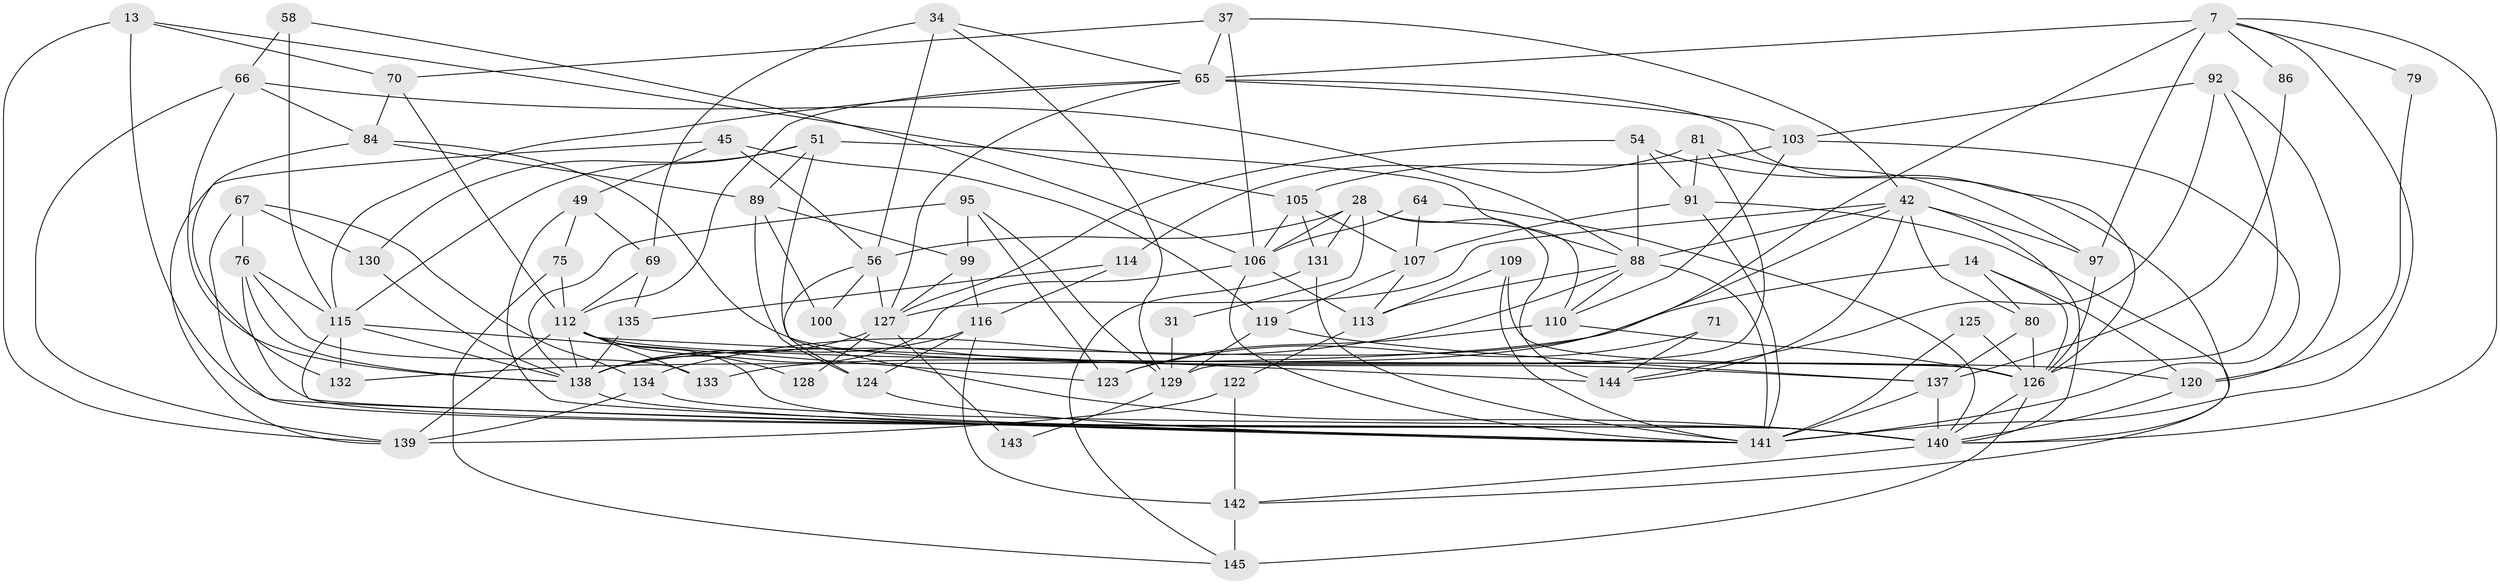 // original degree distribution, {4: 0.296551724137931, 6: 0.10344827586206896, 3: 0.18620689655172415, 5: 0.15862068965517243, 2: 0.19310344827586207, 8: 0.020689655172413793, 7: 0.041379310344827586}
// Generated by graph-tools (version 1.1) at 2025/51/03/09/25 04:51:59]
// undirected, 72 vertices, 178 edges
graph export_dot {
graph [start="1"]
  node [color=gray90,style=filled];
  7;
  13;
  14 [super="+9"];
  28;
  31;
  34;
  37;
  42 [super="+2"];
  45;
  49;
  51 [super="+25"];
  54 [super="+29"];
  56;
  58;
  64;
  65 [super="+46"];
  66 [super="+48"];
  67 [super="+3"];
  69;
  70;
  71;
  75;
  76;
  79;
  80;
  81;
  84 [super="+22"];
  86;
  88 [super="+78+63"];
  89;
  91 [super="+36"];
  92;
  95 [super="+55"];
  97;
  99 [super="+83"];
  100 [super="+40"];
  103 [super="+57"];
  105;
  106 [super="+59+12"];
  107 [super="+16"];
  109;
  110 [super="+102"];
  112 [super="+41+47"];
  113 [super="+53"];
  114 [super="+26"];
  115 [super="+27"];
  116 [super="+108"];
  119;
  120 [super="+18"];
  122 [super="+19"];
  123 [super="+43"];
  124 [super="+90"];
  125;
  126 [super="+15+52+61"];
  127 [super="+118+121"];
  128;
  129 [super="+32"];
  130 [super="+87"];
  131 [super="+39"];
  132 [super="+68"];
  133 [super="+85"];
  134 [super="+38"];
  135;
  137 [super="+23+136+72"];
  138 [super="+6+111"];
  139 [super="+98"];
  140 [super="+10+20+94+104"];
  141 [super="+74+35+117"];
  142 [super="+82"];
  143;
  144 [super="+77"];
  145 [super="+96"];
  7 -- 140;
  7 -- 97;
  7 -- 79;
  7 -- 86;
  7 -- 133 [weight=2];
  7 -- 141;
  7 -- 65;
  13 -- 105;
  13 -- 70;
  13 -- 140;
  13 -- 139;
  14 -- 126 [weight=2];
  14 -- 80;
  14 -- 132;
  14 -- 120 [weight=2];
  28 -- 56;
  28 -- 31;
  28 -- 131 [weight=2];
  28 -- 106;
  28 -- 144;
  28 -- 110;
  31 -- 129;
  34 -- 69;
  34 -- 56;
  34 -- 129;
  34 -- 65;
  37 -- 70;
  37 -- 65;
  37 -- 42;
  37 -- 106;
  42 -- 80 [weight=2];
  42 -- 97;
  42 -- 88;
  42 -- 140;
  42 -- 144;
  42 -- 127;
  42 -- 138;
  45 -- 119;
  45 -- 49;
  45 -- 56;
  45 -- 139;
  49 -- 69;
  49 -- 75;
  49 -- 141;
  51 -- 130;
  51 -- 89;
  51 -- 115;
  51 -- 140;
  51 -- 88;
  54 -- 91;
  54 -- 140;
  54 -- 88 [weight=2];
  54 -- 127;
  56 -- 124 [weight=2];
  56 -- 100;
  56 -- 127;
  58 -- 106;
  58 -- 66;
  58 -- 115;
  64 -- 107;
  64 -- 140;
  64 -- 106;
  65 -- 127 [weight=2];
  65 -- 126 [weight=2];
  65 -- 103 [weight=2];
  65 -- 112;
  65 -- 115;
  66 -- 138;
  66 -- 84;
  66 -- 139;
  66 -- 88;
  67 -- 76;
  67 -- 130;
  67 -- 141;
  67 -- 134 [weight=2];
  69 -- 135;
  69 -- 112;
  70 -- 84;
  70 -- 112;
  71 -- 123;
  71 -- 144;
  75 -- 112 [weight=2];
  75 -- 145;
  76 -- 133;
  76 -- 140;
  76 -- 115;
  76 -- 138;
  79 -- 120;
  80 -- 137 [weight=3];
  80 -- 126;
  81 -- 129;
  81 -- 97;
  81 -- 114;
  81 -- 91;
  84 -- 89;
  84 -- 126;
  84 -- 132;
  86 -- 137;
  88 -- 113 [weight=2];
  88 -- 141 [weight=2];
  88 -- 134;
  88 -- 110;
  89 -- 124;
  89 -- 99;
  89 -- 100;
  91 -- 142;
  91 -- 107;
  91 -- 141 [weight=3];
  92 -- 120;
  92 -- 144;
  92 -- 126;
  92 -- 103;
  95 -- 129 [weight=2];
  95 -- 99 [weight=2];
  95 -- 123;
  95 -- 138;
  97 -- 126;
  99 -- 116;
  99 -- 127;
  100 -- 137;
  103 -- 105;
  103 -- 141;
  103 -- 110;
  105 -- 107;
  105 -- 131;
  105 -- 106;
  106 -- 141;
  106 -- 113 [weight=2];
  106 -- 138 [weight=4];
  107 -- 113;
  107 -- 119;
  109 -- 113;
  109 -- 141;
  109 -- 126;
  110 -- 126;
  110 -- 123;
  112 -- 128;
  112 -- 140;
  112 -- 139 [weight=3];
  112 -- 120;
  112 -- 133;
  112 -- 144 [weight=2];
  112 -- 138;
  113 -- 122;
  114 -- 135 [weight=2];
  114 -- 116;
  115 -- 138;
  115 -- 123 [weight=2];
  115 -- 132;
  115 -- 141;
  116 -- 142;
  116 -- 124;
  116 -- 138;
  119 -- 129;
  119 -- 137 [weight=2];
  120 -- 140 [weight=2];
  122 -- 139;
  122 -- 142;
  124 -- 141;
  125 -- 141;
  125 -- 126;
  126 -- 145;
  126 -- 140;
  127 -- 128;
  127 -- 143;
  127 -- 138;
  129 -- 143;
  130 -- 138;
  131 -- 141;
  131 -- 145;
  134 -- 140 [weight=2];
  134 -- 139;
  135 -- 138;
  137 -- 141 [weight=3];
  137 -- 140 [weight=3];
  138 -- 141 [weight=2];
  140 -- 142;
  142 -- 145 [weight=2];
}
